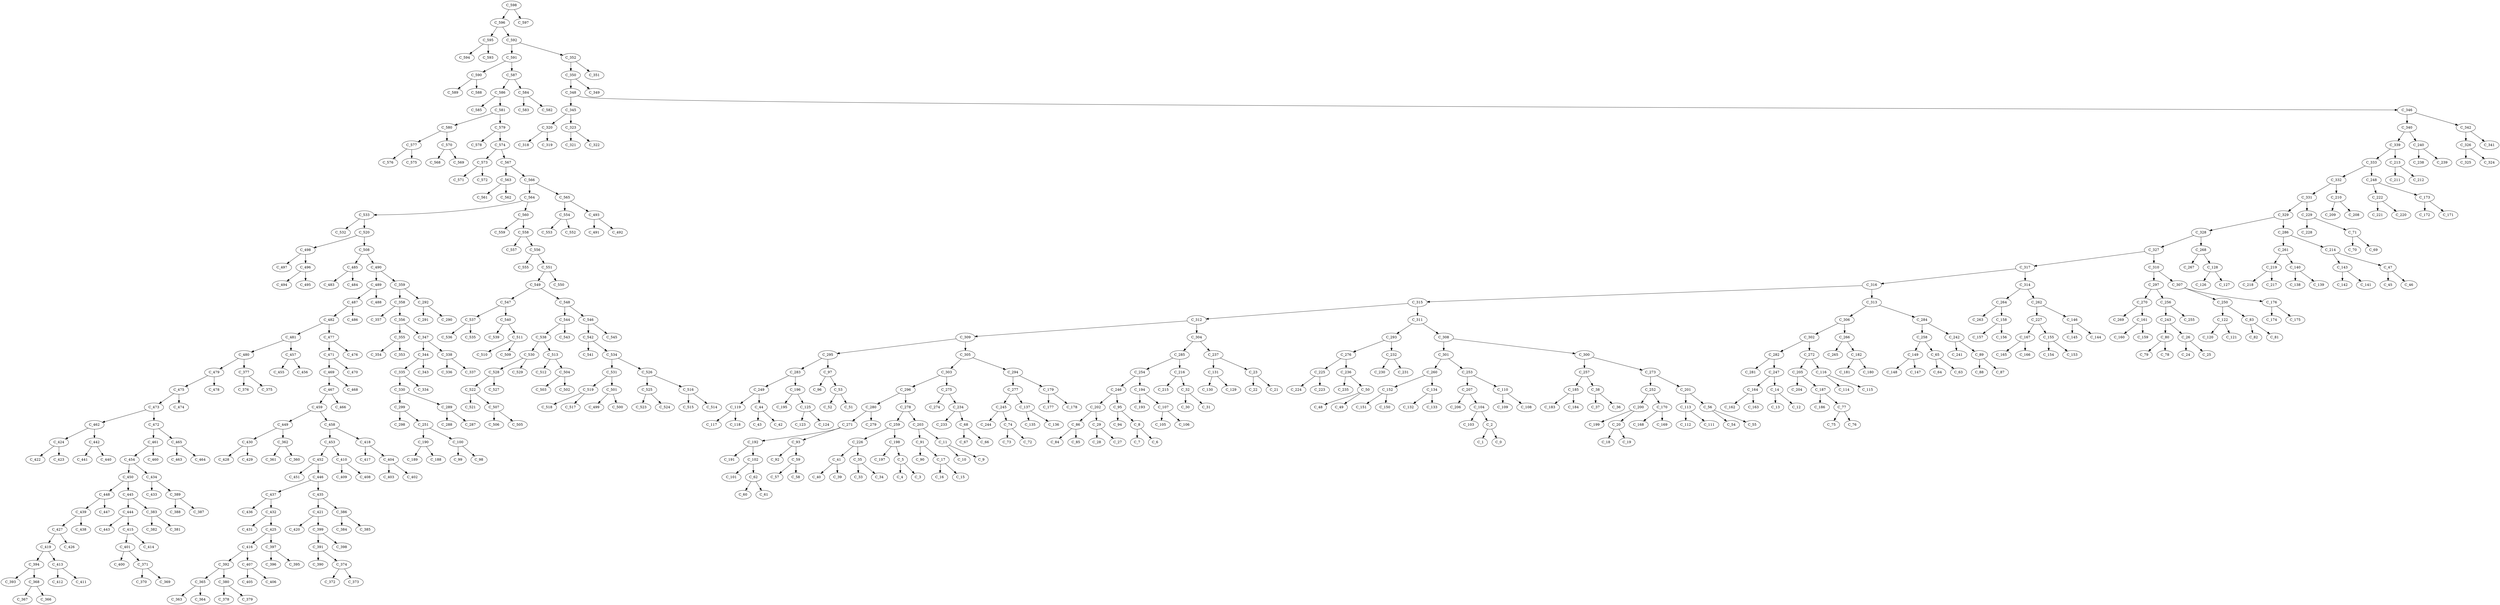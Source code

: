 digraph G {

598[label=C_598]
596[label=C_596]
597[label=C_597]
594[label=C_594]
595[label=C_595]
592[label=C_592]
593[label=C_593]
591[label=C_591]
590[label=C_590]
589[label=C_589]
588[label=C_588]
587[label=C_587]
586[label=C_586]
585[label=C_585]
584[label=C_584]
583[label=C_583]
582[label=C_582]
581[label=C_581]
580[label=C_580]
579[label=C_579]
578[label=C_578]
577[label=C_577]
576[label=C_576]
538[label=C_538]
539[label=C_539]
536[label=C_536]
537[label=C_537]
542[label=C_542]
543[label=C_543]
540[label=C_540]
541[label=C_541]
530[label=C_530]
531[label=C_531]
528[label=C_528]
529[label=C_529]
534[label=C_534]
535[label=C_535]
532[label=C_532]
533[label=C_533]
523[label=C_523]
522[label=C_522]
521[label=C_521]
520[label=C_520]
527[label=C_527]
526[label=C_526]
525[label=C_525]
524[label=C_524]
515[label=C_515]
514[label=C_514]
513[label=C_513]
512[label=C_512]
519[label=C_519]
518[label=C_518]
517[label=C_517]
516[label=C_516]
568[label=C_568]
569[label=C_569]
570[label=C_570]
571[label=C_571]
572[label=C_572]
573[label=C_573]
574[label=C_574]
575[label=C_575]
560[label=C_560]
561[label=C_561]
562[label=C_562]
563[label=C_563]
564[label=C_564]
565[label=C_565]
566[label=C_566]
567[label=C_567]
553[label=C_553]
552[label=C_552]
555[label=C_555]
554[label=C_554]
557[label=C_557]
556[label=C_556]
559[label=C_559]
558[label=C_558]
545[label=C_545]
544[label=C_544]
547[label=C_547]
546[label=C_546]
549[label=C_549]
548[label=C_548]
551[label=C_551]
550[label=C_550]
482[label=C_482]
483[label=C_483]
480[label=C_480]
481[label=C_481]
486[label=C_486]
487[label=C_487]
484[label=C_484]
485[label=C_485]
490[label=C_490]
491[label=C_491]
488[label=C_488]
489[label=C_489]
494[label=C_494]
495[label=C_495]
492[label=C_492]
493[label=C_493]
499[label=C_499]
498[label=C_498]
497[label=C_497]
496[label=C_496]
503[label=C_503]
502[label=C_502]
501[label=C_501]
500[label=C_500]
507[label=C_507]
506[label=C_506]
505[label=C_505]
504[label=C_504]
511[label=C_511]
510[label=C_510]
509[label=C_509]
508[label=C_508]
448[label=C_448]
449[label=C_449]
450[label=C_450]
451[label=C_451]
452[label=C_452]
453[label=C_453]
454[label=C_454]
455[label=C_455]
456[label=C_456]
457[label=C_457]
458[label=C_458]
459[label=C_459]
460[label=C_460]
461[label=C_461]
462[label=C_462]
463[label=C_463]
465[label=C_465]
464[label=C_464]
467[label=C_467]
466[label=C_466]
469[label=C_469]
468[label=C_468]
471[label=C_471]
470[label=C_470]
473[label=C_473]
472[label=C_472]
475[label=C_475]
474[label=C_474]
477[label=C_477]
476[label=C_476]
479[label=C_479]
478[label=C_478]
422[label=C_422]
423[label=C_423]
420[label=C_420]
421[label=C_421]
418[label=C_418]
419[label=C_419]
416[label=C_416]
417[label=C_417]
430[label=C_430]
431[label=C_431]
428[label=C_428]
429[label=C_429]
426[label=C_426]
427[label=C_427]
424[label=C_424]
425[label=C_425]
439[label=C_439]
438[label=C_438]
437[label=C_437]
436[label=C_436]
435[label=C_435]
434[label=C_434]
433[label=C_433]
432[label=C_432]
447[label=C_447]
446[label=C_446]
445[label=C_445]
444[label=C_444]
443[label=C_443]
442[label=C_442]
441[label=C_441]
440[label=C_440]
388[label=C_388]
389[label=C_389]
390[label=C_390]
391[label=C_391]
384[label=C_384]
385[label=C_385]
386[label=C_386]
387[label=C_387]
396[label=C_396]
397[label=C_397]
398[label=C_398]
399[label=C_399]
392[label=C_392]
393[label=C_393]
394[label=C_394]
395[label=C_395]
405[label=C_405]
404[label=C_404]
407[label=C_407]
406[label=C_406]
401[label=C_401]
400[label=C_400]
403[label=C_403]
402[label=C_402]
413[label=C_413]
412[label=C_412]
415[label=C_415]
414[label=C_414]
409[label=C_409]
408[label=C_408]
411[label=C_411]
410[label=C_410]
363[label=C_363]
362[label=C_362]
361[label=C_361]
360[label=C_360]
367[label=C_367]
366[label=C_366]
365[label=C_365]
364[label=C_364]
355[label=C_355]
354[label=C_354]
353[label=C_353]
352[label=C_352]
359[label=C_359]
358[label=C_358]
357[label=C_357]
356[label=C_356]
378[label=C_378]
379[label=C_379]
376[label=C_376]
377[label=C_377]
382[label=C_382]
383[label=C_383]
380[label=C_380]
381[label=C_381]
370[label=C_370]
371[label=C_371]
368[label=C_368]
369[label=C_369]
374[label=C_374]
375[label=C_375]
372[label=C_372]
373[label=C_373]
329[label=C_329]
328[label=C_328]
331[label=C_331]
330[label=C_330]
333[label=C_333]
332[label=C_332]
335[label=C_335]
334[label=C_334]
321[label=C_321]
320[label=C_320]
323[label=C_323]
322[label=C_322]
325[label=C_325]
324[label=C_324]
327[label=C_327]
326[label=C_326]
344[label=C_344]
345[label=C_345]
346[label=C_346]
347[label=C_347]
348[label=C_348]
349[label=C_349]
350[label=C_350]
351[label=C_351]
336[label=C_336]
337[label=C_337]
338[label=C_338]
339[label=C_339]
340[label=C_340]
341[label=C_341]
342[label=C_342]
343[label=C_343]
303[label=C_303]
302[label=C_302]
301[label=C_301]
300[label=C_300]
299[label=C_299]
298[label=C_298]
297[label=C_297]
296[label=C_296]
295[label=C_295]
294[label=C_294]
293[label=C_293]
292[label=C_292]
291[label=C_291]
290[label=C_290]
289[label=C_289]
288[label=C_288]
318[label=C_318]
319[label=C_319]
316[label=C_316]
317[label=C_317]
314[label=C_314]
315[label=C_315]
312[label=C_312]
313[label=C_313]
310[label=C_310]
311[label=C_311]
308[label=C_308]
309[label=C_309]
306[label=C_306]
307[label=C_307]
304[label=C_304]
305[label=C_305]
269[label=C_269]
268[label=C_268]
271[label=C_271]
270[label=C_270]
265[label=C_265]
264[label=C_264]
267[label=C_267]
266[label=C_266]
261[label=C_261]
260[label=C_260]
263[label=C_263]
262[label=C_262]
257[label=C_257]
256[label=C_256]
259[label=C_259]
258[label=C_258]
284[label=C_284]
285[label=C_285]
286[label=C_286]
287[label=C_287]
280[label=C_280]
281[label=C_281]
282[label=C_282]
283[label=C_283]
276[label=C_276]
277[label=C_277]
278[label=C_278]
279[label=C_279]
272[label=C_272]
273[label=C_273]
274[label=C_274]
275[label=C_275]
241[label=C_241]
240[label=C_240]
243[label=C_243]
242[label=C_242]
245[label=C_245]
244[label=C_244]
247[label=C_247]
246[label=C_246]
249[label=C_249]
248[label=C_248]
251[label=C_251]
250[label=C_250]
253[label=C_253]
252[label=C_252]
255[label=C_255]
254[label=C_254]
224[label=C_224]
225[label=C_225]
226[label=C_226]
227[label=C_227]
228[label=C_228]
229[label=C_229]
230[label=C_230]
231[label=C_231]
232[label=C_232]
233[label=C_233]
234[label=C_234]
235[label=C_235]
236[label=C_236]
237[label=C_237]
238[label=C_238]
239[label=C_239]
211[label=C_211]
210[label=C_210]
209[label=C_209]
208[label=C_208]
215[label=C_215]
214[label=C_214]
213[label=C_213]
212[label=C_212]
219[label=C_219]
218[label=C_218]
217[label=C_217]
216[label=C_216]
223[label=C_223]
222[label=C_222]
221[label=C_221]
220[label=C_220]
194[label=C_194]
195[label=C_195]
192[label=C_192]
193[label=C_193]
198[label=C_198]
199[label=C_199]
196[label=C_196]
197[label=C_197]
202[label=C_202]
203[label=C_203]
200[label=C_200]
201[label=C_201]
206[label=C_206]
207[label=C_207]
204[label=C_204]
205[label=C_205]
181[label=C_181]
180[label=C_180]
183[label=C_183]
182[label=C_182]
177[label=C_177]
176[label=C_176]
179[label=C_179]
178[label=C_178]
189[label=C_189]
188[label=C_188]
191[label=C_191]
190[label=C_190]
185[label=C_185]
184[label=C_184]
187[label=C_187]
186[label=C_186]
164[label=C_164]
165[label=C_165]
166[label=C_166]
167[label=C_167]
160[label=C_160]
161[label=C_161]
162[label=C_162]
163[label=C_163]
172[label=C_172]
173[label=C_173]
174[label=C_174]
175[label=C_175]
168[label=C_168]
169[label=C_169]
170[label=C_170]
171[label=C_171]
151[label=C_151]
150[label=C_150]
149[label=C_149]
148[label=C_148]
147[label=C_147]
146[label=C_146]
145[label=C_145]
144[label=C_144]
159[label=C_159]
158[label=C_158]
157[label=C_157]
156[label=C_156]
155[label=C_155]
154[label=C_154]
153[label=C_153]
152[label=C_152]
134[label=C_134]
135[label=C_135]
132[label=C_132]
133[label=C_133]
130[label=C_130]
131[label=C_131]
128[label=C_128]
129[label=C_129]
142[label=C_142]
143[label=C_143]
140[label=C_140]
141[label=C_141]
138[label=C_138]
139[label=C_139]
136[label=C_136]
137[label=C_137]
120[label=C_120]
121[label=C_121]
122[label=C_122]
123[label=C_123]
124[label=C_124]
125[label=C_125]
126[label=C_126]
127[label=C_127]
112[label=C_112]
113[label=C_113]
114[label=C_114]
115[label=C_115]
116[label=C_116]
117[label=C_117]
118[label=C_118]
119[label=C_119]
105[label=C_105]
104[label=C_104]
107[label=C_107]
106[label=C_106]
109[label=C_109]
108[label=C_108]
111[label=C_111]
110[label=C_110]
97[label=C_97]
96[label=C_96]
99[label=C_99]
98[label=C_98]
101[label=C_101]
100[label=C_100]
103[label=C_103]
102[label=C_102]
90[label=C_90]
91[label=C_91]
88[label=C_88]
89[label=C_89]
94[label=C_94]
95[label=C_95]
92[label=C_92]
93[label=C_93]
82[label=C_82]
83[label=C_83]
80[label=C_80]
81[label=C_81]
86[label=C_86]
87[label=C_87]
84[label=C_84]
85[label=C_85]
75[label=C_75]
74[label=C_74]
73[label=C_73]
72[label=C_72]
79[label=C_79]
78[label=C_78]
77[label=C_77]
76[label=C_76]
67[label=C_67]
66[label=C_66]
65[label=C_65]
64[label=C_64]
71[label=C_71]
70[label=C_70]
69[label=C_69]
68[label=C_68]
60[label=C_60]
61[label=C_61]
62[label=C_62]
63[label=C_63]
56[label=C_56]
57[label=C_57]
58[label=C_58]
59[label=C_59]
52[label=C_52]
53[label=C_53]
54[label=C_54]
55[label=C_55]
48[label=C_48]
49[label=C_49]
50[label=C_50]
51[label=C_51]
45[label=C_45]
44[label=C_44]
47[label=C_47]
46[label=C_46]
41[label=C_41]
40[label=C_40]
43[label=C_43]
42[label=C_42]
37[label=C_37]
36[label=C_36]
39[label=C_39]
38[label=C_38]
33[label=C_33]
32[label=C_32]
35[label=C_35]
34[label=C_34]
30[label=C_30]
31[label=C_31]
28[label=C_28]
29[label=C_29]
26[label=C_26]
27[label=C_27]
24[label=C_24]
25[label=C_25]
22[label=C_22]
23[label=C_23]
20[label=C_20]
21[label=C_21]
18[label=C_18]
19[label=C_19]
16[label=C_16]
17[label=C_17]
15[label=C_15]
14[label=C_14]
13[label=C_13]
12[label=C_12]
11[label=C_11]
10[label=C_10]
9[label=C_9]
8[label=C_8]
7[label=C_7]
6[label=C_6]
5[label=C_5]
4[label=C_4]
3[label=C_3]
2[label=C_2]
1[label=C_1]
0[label=C_0]
2 -> 0;
2 -> 1;
5 -> 3;
5 -> 4;
8 -> 6;
8 -> 7;
11 -> 9;
11 -> 10;
14 -> 12;
14 -> 13;
17 -> 15;
17 -> 16;
20 -> 18;
20 -> 19;
23 -> 21;
23 -> 22;
26 -> 24;
26 -> 25;
29 -> 27;
29 -> 28;
32 -> 30;
32 -> 31;
35 -> 33;
35 -> 34;
38 -> 36;
38 -> 37;
41 -> 39;
41 -> 40;
44 -> 42;
44 -> 43;
47 -> 45;
47 -> 46;
50 -> 48;
50 -> 49;
53 -> 51;
53 -> 52;
56 -> 54;
56 -> 55;
59 -> 57;
59 -> 58;
62 -> 60;
62 -> 61;
65 -> 63;
65 -> 64;
68 -> 66;
68 -> 67;
71 -> 69;
71 -> 70;
74 -> 72;
74 -> 73;
77 -> 75;
77 -> 76;
80 -> 78;
80 -> 79;
83 -> 81;
83 -> 82;
86 -> 84;
86 -> 85;
89 -> 87;
89 -> 88;
91 -> 90;
91 -> 17;
93 -> 59;
93 -> 92;
95 -> 8;
95 -> 94;
97 -> 53;
97 -> 96;
100 -> 98;
100 -> 99;
102 -> 101;
102 -> 62;
104 -> 2;
104 -> 103;
107 -> 105;
107 -> 106;
110 -> 108;
110 -> 109;
113 -> 111;
113 -> 112;
116 -> 114;
116 -> 115;
119 -> 117;
119 -> 118;
122 -> 120;
122 -> 121;
125 -> 123;
125 -> 124;
128 -> 126;
128 -> 127;
131 -> 129;
131 -> 130;
134 -> 132;
134 -> 133;
137 -> 135;
137 -> 136;
140 -> 138;
140 -> 139;
143 -> 141;
143 -> 142;
146 -> 144;
146 -> 145;
149 -> 147;
149 -> 148;
152 -> 150;
152 -> 151;
155 -> 153;
155 -> 154;
158 -> 156;
158 -> 157;
161 -> 159;
161 -> 160;
164 -> 162;
164 -> 163;
167 -> 165;
167 -> 166;
170 -> 168;
170 -> 169;
173 -> 171;
173 -> 172;
176 -> 174;
176 -> 175;
179 -> 177;
179 -> 178;
182 -> 180;
182 -> 181;
185 -> 183;
185 -> 184;
187 -> 186;
187 -> 77;
190 -> 188;
190 -> 189;
192 -> 191;
192 -> 102;
194 -> 107;
194 -> 193;
196 -> 195;
196 -> 125;
198 -> 5;
198 -> 197;
200 -> 199;
200 -> 20;
201 -> 113;
201 -> 56;
202 -> 29;
202 -> 86;
203 -> 11;
203 -> 91;
205 -> 204;
205 -> 187;
207 -> 104;
207 -> 206;
210 -> 208;
210 -> 209;
213 -> 211;
213 -> 212;
214 -> 47;
214 -> 143;
216 -> 32;
216 -> 215;
219 -> 217;
219 -> 218;
222 -> 220;
222 -> 221;
225 -> 223;
225 -> 224;
226 -> 41;
226 -> 35;
227 -> 155;
227 -> 167;
229 -> 71;
229 -> 228;
232 -> 230;
232 -> 231;
234 -> 68;
234 -> 233;
236 -> 235;
236 -> 50;
237 -> 131;
237 -> 23;
240 -> 238;
240 -> 239;
242 -> 89;
242 -> 241;
243 -> 26;
243 -> 80;
245 -> 244;
245 -> 74;
246 -> 95;
246 -> 202;
247 -> 164;
247 -> 14;
248 -> 173;
248 -> 222;
249 -> 44;
249 -> 119;
250 -> 122;
250 -> 83;
251 -> 190;
251 -> 100;
252 -> 200;
252 -> 170;
253 -> 110;
253 -> 207;
254 -> 194;
254 -> 246;
256 -> 255;
256 -> 243;
257 -> 38;
257 -> 185;
258 -> 149;
258 -> 65;
259 -> 198;
259 -> 226;
260 -> 152;
260 -> 134;
261 -> 140;
261 -> 219;
262 -> 146;
262 -> 227;
264 -> 263;
264 -> 158;
266 -> 265;
266 -> 182;
268 -> 267;
268 -> 128;
270 -> 269;
270 -> 161;
271 -> 192;
271 -> 93;
272 -> 116;
272 -> 205;
273 -> 201;
273 -> 252;
275 -> 234;
275 -> 274;
276 -> 236;
276 -> 225;
277 -> 137;
277 -> 245;
278 -> 203;
278 -> 259;
280 -> 279;
280 -> 271;
282 -> 281;
282 -> 247;
283 -> 196;
283 -> 249;
284 -> 258;
284 -> 242;
285 -> 216;
285 -> 254;
286 -> 214;
286 -> 261;
289 -> 287;
289 -> 288;
292 -> 290;
292 -> 291;
293 -> 232;
293 -> 276;
294 -> 179;
294 -> 277;
295 -> 283;
295 -> 97;
296 -> 278;
296 -> 280;
297 -> 270;
297 -> 256;
299 -> 251;
299 -> 298;
300 -> 257;
300 -> 273;
301 -> 260;
301 -> 253;
302 -> 282;
302 -> 272;
303 -> 275;
303 -> 296;
304 -> 237;
304 -> 285;
305 -> 294;
305 -> 303;
306 -> 302;
306 -> 266;
307 -> 250;
307 -> 176;
308 -> 300;
308 -> 301;
309 -> 295;
309 -> 305;
310 -> 307;
310 -> 297;
311 -> 293;
311 -> 308;
312 -> 304;
312 -> 309;
313 -> 284;
313 -> 306;
314 -> 262;
314 -> 264;
315 -> 311;
315 -> 312;
316 -> 313;
316 -> 315;
317 -> 314;
317 -> 316;
320 -> 318;
320 -> 319;
323 -> 321;
323 -> 322;
326 -> 324;
326 -> 325;
327 -> 310;
327 -> 317;
328 -> 268;
328 -> 327;
329 -> 286;
329 -> 328;
330 -> 289;
330 -> 299;
331 -> 229;
331 -> 329;
332 -> 210;
332 -> 331;
333 -> 248;
333 -> 332;
335 -> 334;
335 -> 330;
338 -> 336;
338 -> 337;
339 -> 213;
339 -> 333;
340 -> 240;
340 -> 339;
342 -> 341;
342 -> 326;
344 -> 343;
344 -> 335;
345 -> 320;
345 -> 323;
346 -> 342;
346 -> 340;
347 -> 338;
347 -> 344;
348 -> 345;
348 -> 346;
350 -> 349;
350 -> 348;
352 -> 351;
352 -> 350;
355 -> 353;
355 -> 354;
356 -> 355;
356 -> 347;
358 -> 357;
358 -> 356;
359 -> 292;
359 -> 358;
362 -> 360;
362 -> 361;
365 -> 363;
365 -> 364;
368 -> 366;
368 -> 367;
371 -> 369;
371 -> 370;
374 -> 372;
374 -> 373;
377 -> 375;
377 -> 376;
380 -> 378;
380 -> 379;
383 -> 381;
383 -> 382;
386 -> 384;
386 -> 385;
389 -> 387;
389 -> 388;
391 -> 374;
391 -> 390;
392 -> 380;
392 -> 365;
394 -> 393;
394 -> 368;
397 -> 395;
397 -> 396;
399 -> 398;
399 -> 391;
401 -> 371;
401 -> 400;
404 -> 402;
404 -> 403;
407 -> 405;
407 -> 406;
410 -> 408;
410 -> 409;
413 -> 411;
413 -> 412;
415 -> 414;
415 -> 401;
416 -> 407;
416 -> 392;
418 -> 417;
418 -> 404;
419 -> 413;
419 -> 394;
421 -> 420;
421 -> 399;
424 -> 422;
424 -> 423;
425 -> 397;
425 -> 416;
427 -> 426;
427 -> 419;
430 -> 428;
430 -> 429;
432 -> 431;
432 -> 425;
434 -> 433;
434 -> 389;
435 -> 386;
435 -> 421;
437 -> 436;
437 -> 432;
439 -> 438;
439 -> 427;
442 -> 440;
442 -> 441;
444 -> 443;
444 -> 415;
445 -> 444;
445 -> 383;
446 -> 435;
446 -> 437;
448 -> 447;
448 -> 439;
449 -> 362;
449 -> 430;
450 -> 445;
450 -> 448;
452 -> 451;
452 -> 446;
453 -> 410;
453 -> 452;
454 -> 434;
454 -> 450;
457 -> 455;
457 -> 456;
458 -> 418;
458 -> 453;
459 -> 449;
459 -> 458;
461 -> 460;
461 -> 454;
462 -> 424;
462 -> 442;
465 -> 463;
465 -> 464;
467 -> 466;
467 -> 459;
469 -> 468;
469 -> 467;
471 -> 470;
471 -> 469;
472 -> 465;
472 -> 461;
473 -> 462;
473 -> 472;
475 -> 474;
475 -> 473;
477 -> 476;
477 -> 471;
479 -> 478;
479 -> 475;
480 -> 377;
480 -> 479;
481 -> 457;
481 -> 480;
482 -> 477;
482 -> 481;
485 -> 483;
485 -> 484;
487 -> 486;
487 -> 482;
489 -> 488;
489 -> 487;
490 -> 359;
490 -> 489;
493 -> 491;
493 -> 492;
496 -> 494;
496 -> 495;
498 -> 497;
498 -> 496;
501 -> 499;
501 -> 500;
504 -> 502;
504 -> 503;
507 -> 505;
507 -> 506;
508 -> 485;
508 -> 490;
511 -> 509;
511 -> 510;
513 -> 504;
513 -> 512;
516 -> 514;
516 -> 515;
519 -> 517;
519 -> 518;
520 -> 498;
520 -> 508;
522 -> 507;
522 -> 521;
525 -> 523;
525 -> 524;
526 -> 516;
526 -> 525;
528 -> 527;
528 -> 522;
530 -> 529;
530 -> 528;
531 -> 501;
531 -> 519;
533 -> 532;
533 -> 520;
534 -> 526;
534 -> 531;
537 -> 535;
537 -> 536;
538 -> 530;
538 -> 513;
540 -> 539;
540 -> 511;
542 -> 541;
542 -> 534;
544 -> 543;
544 -> 538;
546 -> 545;
546 -> 542;
547 -> 537;
547 -> 540;
548 -> 546;
548 -> 544;
549 -> 548;
549 -> 547;
551 -> 550;
551 -> 549;
554 -> 552;
554 -> 553;
556 -> 555;
556 -> 551;
558 -> 557;
558 -> 556;
560 -> 559;
560 -> 558;
563 -> 561;
563 -> 562;
564 -> 560;
564 -> 533;
565 -> 493;
565 -> 554;
566 -> 565;
566 -> 564;
567 -> 563;
567 -> 566;
570 -> 568;
570 -> 569;
573 -> 571;
573 -> 572;
574 -> 573;
574 -> 567;
577 -> 575;
577 -> 576;
579 -> 578;
579 -> 574;
580 -> 570;
580 -> 577;
581 -> 580;
581 -> 579;
584 -> 582;
584 -> 583;
586 -> 585;
586 -> 581;
587 -> 584;
587 -> 586;
590 -> 588;
590 -> 589;
591 -> 590;
591 -> 587;
592 -> 591;
592 -> 352;
595 -> 593;
595 -> 594;
596 -> 595;
596 -> 592;
598 -> 597;
598 -> 596;
}